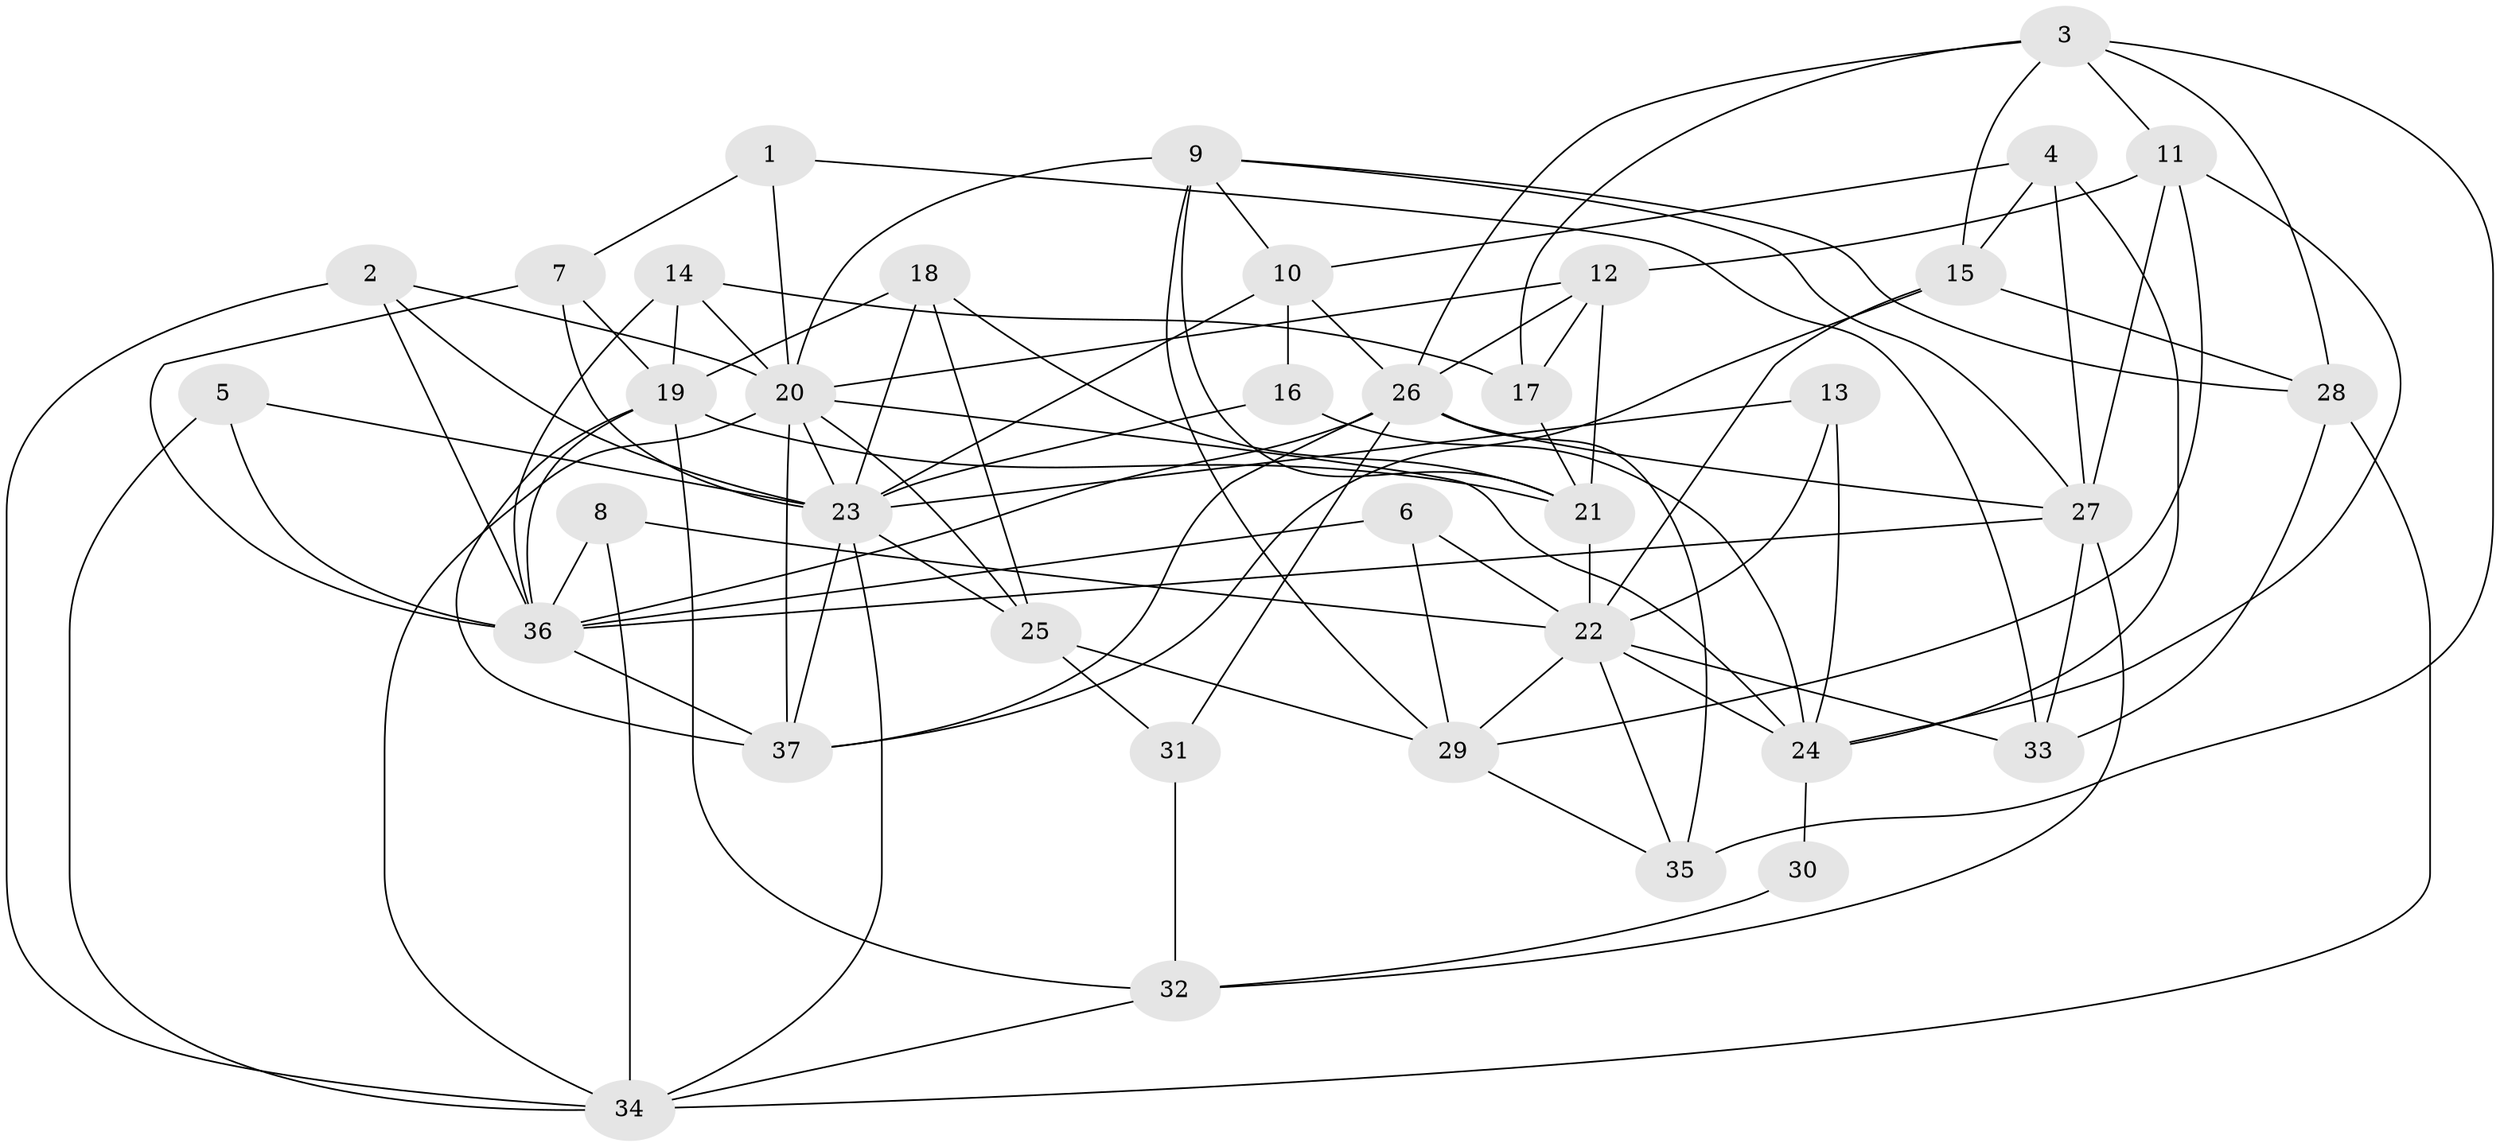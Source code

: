 // original degree distribution, {2: 0.0821917808219178, 5: 0.1917808219178082, 3: 0.3013698630136986, 4: 0.3150684931506849, 6: 0.0684931506849315, 7: 0.0273972602739726, 8: 0.0136986301369863}
// Generated by graph-tools (version 1.1) at 2025/50/03/09/25 03:50:08]
// undirected, 37 vertices, 98 edges
graph export_dot {
graph [start="1"]
  node [color=gray90,style=filled];
  1;
  2;
  3;
  4;
  5;
  6;
  7;
  8;
  9;
  10;
  11;
  12;
  13;
  14;
  15;
  16;
  17;
  18;
  19;
  20;
  21;
  22;
  23;
  24;
  25;
  26;
  27;
  28;
  29;
  30;
  31;
  32;
  33;
  34;
  35;
  36;
  37;
  1 -- 7 [weight=1.0];
  1 -- 20 [weight=1.0];
  1 -- 33 [weight=1.0];
  2 -- 20 [weight=1.0];
  2 -- 23 [weight=1.0];
  2 -- 34 [weight=1.0];
  2 -- 36 [weight=1.0];
  3 -- 11 [weight=1.0];
  3 -- 15 [weight=1.0];
  3 -- 17 [weight=1.0];
  3 -- 26 [weight=1.0];
  3 -- 28 [weight=1.0];
  3 -- 35 [weight=1.0];
  4 -- 10 [weight=1.0];
  4 -- 15 [weight=1.0];
  4 -- 24 [weight=1.0];
  4 -- 27 [weight=1.0];
  5 -- 23 [weight=1.0];
  5 -- 34 [weight=1.0];
  5 -- 36 [weight=1.0];
  6 -- 22 [weight=1.0];
  6 -- 29 [weight=1.0];
  6 -- 36 [weight=1.0];
  7 -- 19 [weight=1.0];
  7 -- 23 [weight=1.0];
  7 -- 36 [weight=1.0];
  8 -- 22 [weight=1.0];
  8 -- 34 [weight=1.0];
  8 -- 36 [weight=1.0];
  9 -- 10 [weight=1.0];
  9 -- 20 [weight=2.0];
  9 -- 21 [weight=1.0];
  9 -- 27 [weight=1.0];
  9 -- 28 [weight=1.0];
  9 -- 29 [weight=1.0];
  10 -- 16 [weight=1.0];
  10 -- 23 [weight=2.0];
  10 -- 26 [weight=1.0];
  11 -- 12 [weight=1.0];
  11 -- 24 [weight=1.0];
  11 -- 27 [weight=1.0];
  11 -- 29 [weight=1.0];
  12 -- 17 [weight=1.0];
  12 -- 20 [weight=1.0];
  12 -- 21 [weight=1.0];
  12 -- 26 [weight=2.0];
  13 -- 22 [weight=1.0];
  13 -- 23 [weight=1.0];
  13 -- 24 [weight=1.0];
  14 -- 17 [weight=1.0];
  14 -- 19 [weight=1.0];
  14 -- 20 [weight=1.0];
  14 -- 36 [weight=1.0];
  15 -- 22 [weight=1.0];
  15 -- 28 [weight=1.0];
  15 -- 37 [weight=1.0];
  16 -- 23 [weight=1.0];
  16 -- 24 [weight=1.0];
  17 -- 21 [weight=1.0];
  18 -- 19 [weight=1.0];
  18 -- 21 [weight=1.0];
  18 -- 23 [weight=1.0];
  18 -- 25 [weight=1.0];
  19 -- 21 [weight=1.0];
  19 -- 32 [weight=1.0];
  19 -- 36 [weight=1.0];
  19 -- 37 [weight=1.0];
  20 -- 23 [weight=1.0];
  20 -- 24 [weight=1.0];
  20 -- 25 [weight=1.0];
  20 -- 34 [weight=1.0];
  20 -- 37 [weight=1.0];
  21 -- 22 [weight=1.0];
  22 -- 24 [weight=1.0];
  22 -- 29 [weight=1.0];
  22 -- 33 [weight=2.0];
  22 -- 35 [weight=1.0];
  23 -- 25 [weight=1.0];
  23 -- 34 [weight=1.0];
  23 -- 37 [weight=1.0];
  24 -- 30 [weight=1.0];
  25 -- 29 [weight=1.0];
  25 -- 31 [weight=1.0];
  26 -- 27 [weight=1.0];
  26 -- 31 [weight=1.0];
  26 -- 35 [weight=3.0];
  26 -- 36 [weight=1.0];
  26 -- 37 [weight=1.0];
  27 -- 32 [weight=1.0];
  27 -- 33 [weight=1.0];
  27 -- 36 [weight=1.0];
  28 -- 33 [weight=1.0];
  28 -- 34 [weight=1.0];
  29 -- 35 [weight=1.0];
  30 -- 32 [weight=1.0];
  31 -- 32 [weight=1.0];
  32 -- 34 [weight=1.0];
  36 -- 37 [weight=1.0];
}
